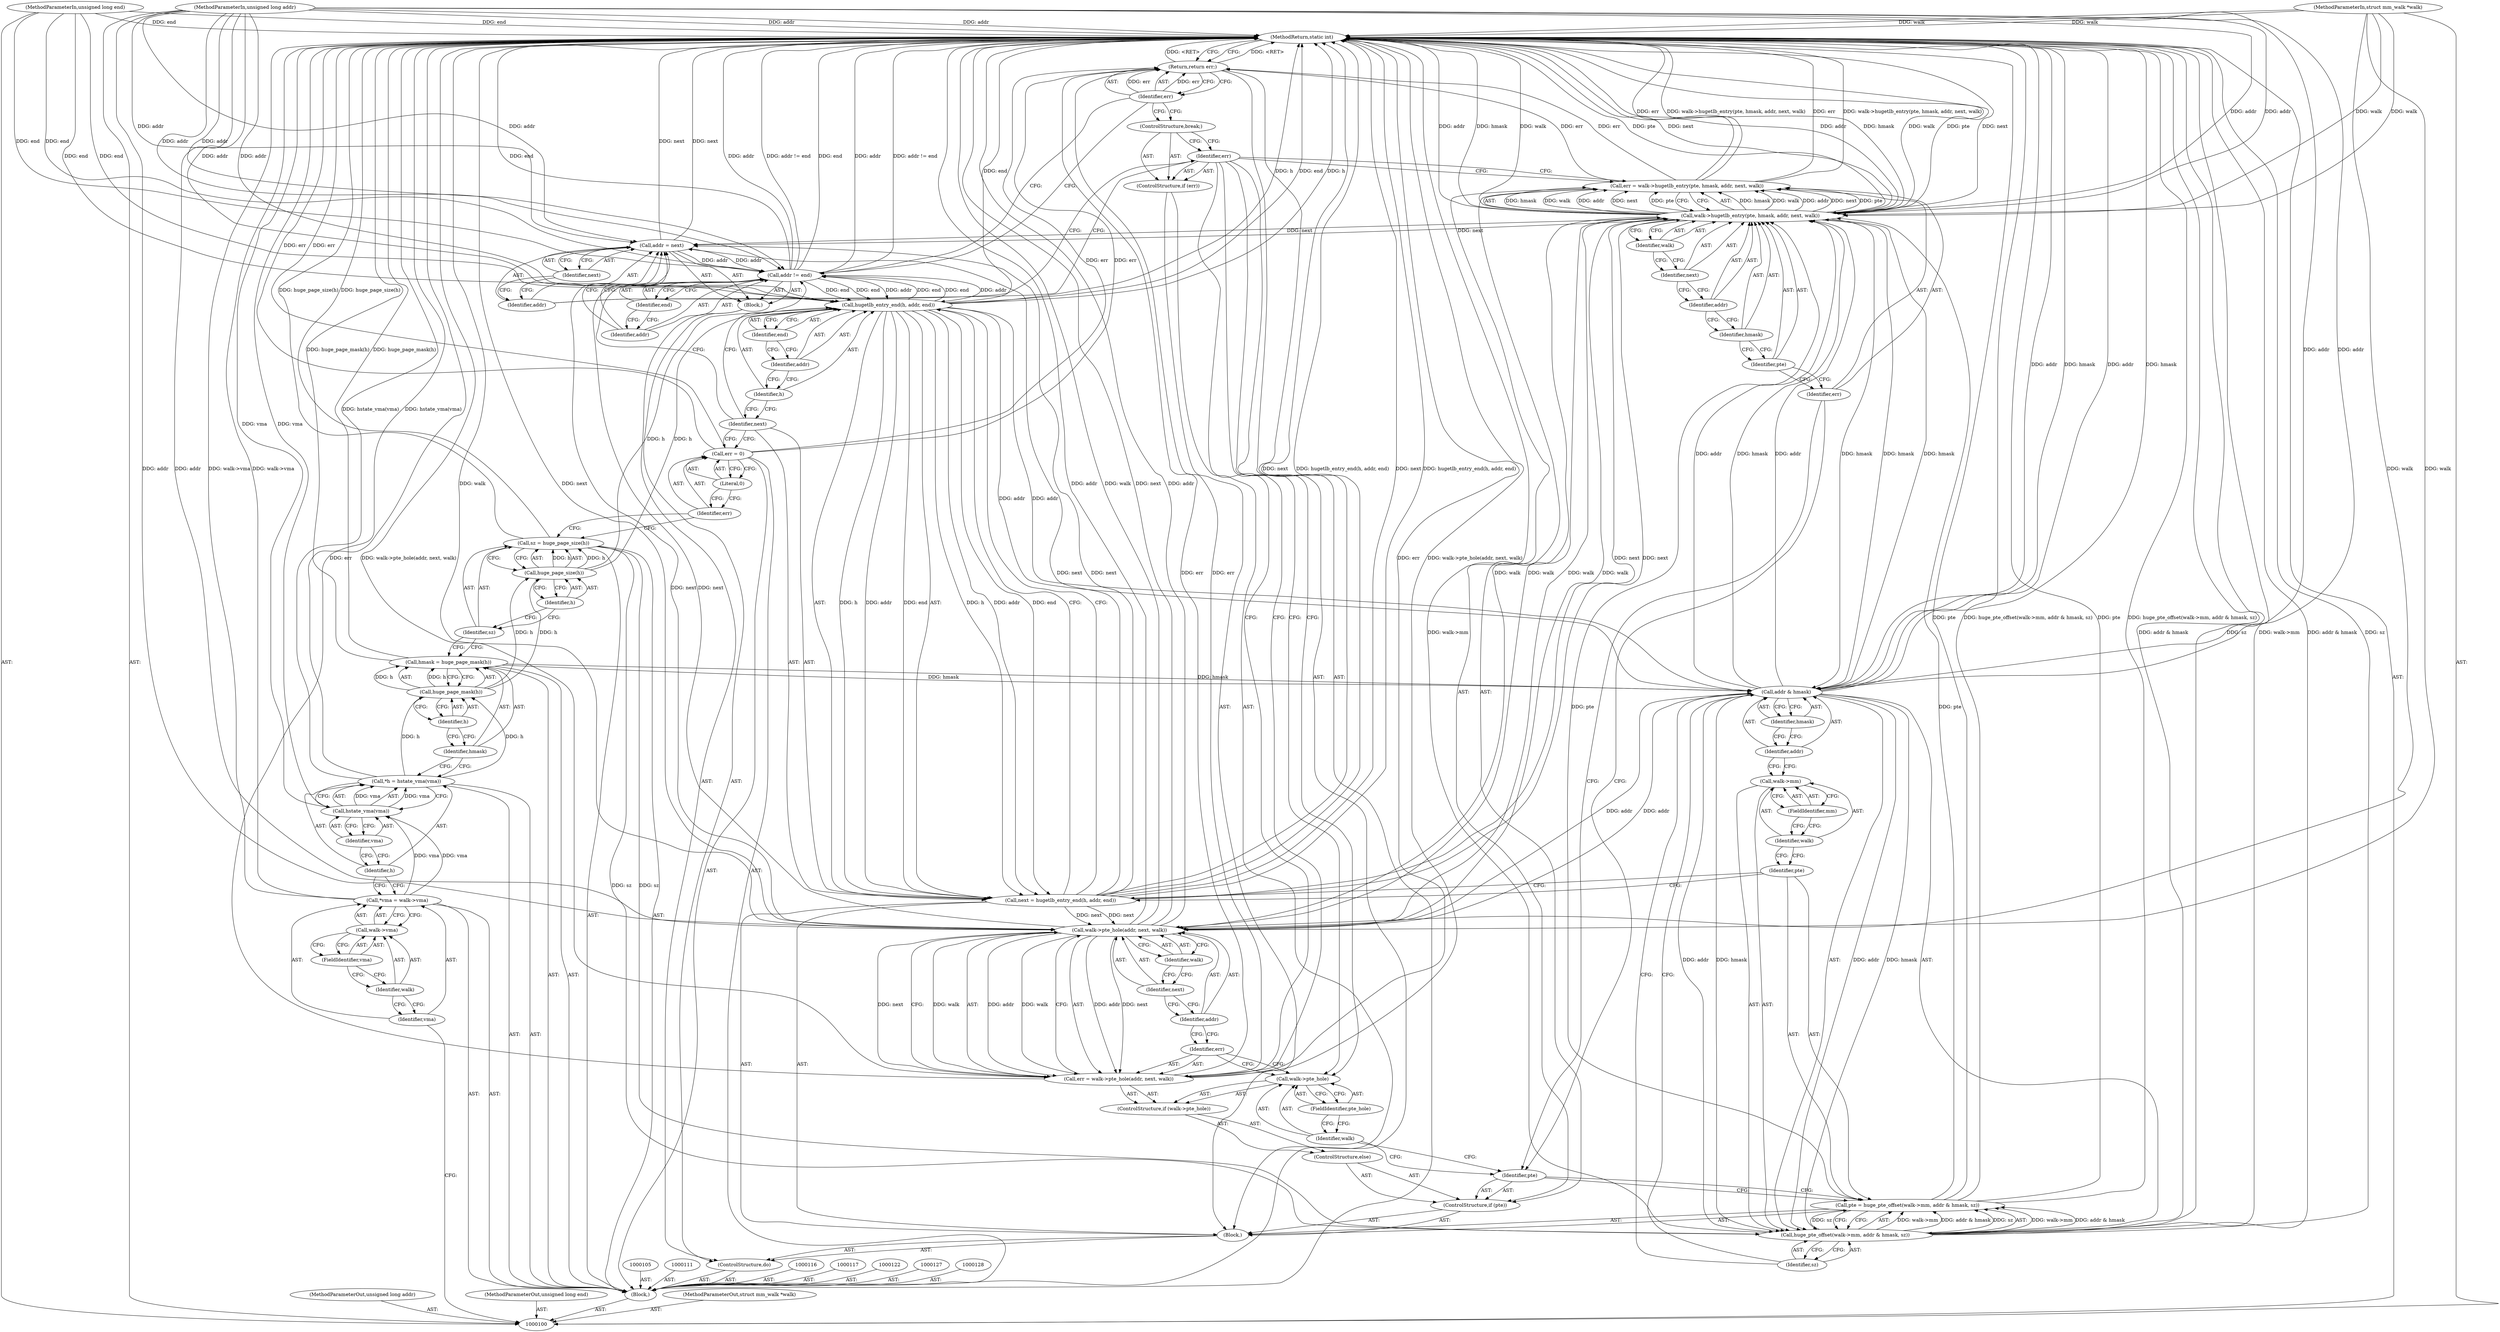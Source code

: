digraph "0_linux_373c4557d2aa362702c4c2d41288fb1e54990b7c" {
"1000183" [label="(MethodReturn,static int)"];
"1000101" [label="(MethodParameterIn,unsigned long addr)"];
"1000252" [label="(MethodParameterOut,unsigned long addr)"];
"1000102" [label="(MethodParameterIn,unsigned long end)"];
"1000253" [label="(MethodParameterOut,unsigned long end)"];
"1000131" [label="(Literal,0)"];
"1000129" [label="(Call,err = 0)"];
"1000130" [label="(Identifier,err)"];
"1000132" [label="(ControlStructure,do)"];
"1000133" [label="(Block,)"];
"1000136" [label="(Call,hugetlb_entry_end(h, addr, end))"];
"1000137" [label="(Identifier,h)"];
"1000134" [label="(Call,next = hugetlb_entry_end(h, addr, end))"];
"1000135" [label="(Identifier,next)"];
"1000138" [label="(Identifier,addr)"];
"1000139" [label="(Identifier,end)"];
"1000143" [label="(Call,walk->mm)"];
"1000144" [label="(Identifier,walk)"];
"1000140" [label="(Call,pte = huge_pte_offset(walk->mm, addr & hmask, sz))"];
"1000141" [label="(Identifier,pte)"];
"1000145" [label="(FieldIdentifier,mm)"];
"1000146" [label="(Call,addr & hmask)"];
"1000147" [label="(Identifier,addr)"];
"1000148" [label="(Identifier,hmask)"];
"1000149" [label="(Identifier,sz)"];
"1000142" [label="(Call,huge_pte_offset(walk->mm, addr & hmask, sz))"];
"1000150" [label="(ControlStructure,if (pte))"];
"1000151" [label="(Identifier,pte)"];
"1000154" [label="(Call,walk->hugetlb_entry(pte, hmask, addr, next, walk))"];
"1000155" [label="(Identifier,pte)"];
"1000156" [label="(Identifier,hmask)"];
"1000152" [label="(Call,err = walk->hugetlb_entry(pte, hmask, addr, next, walk))"];
"1000153" [label="(Identifier,err)"];
"1000157" [label="(Identifier,addr)"];
"1000158" [label="(Identifier,next)"];
"1000159" [label="(Identifier,walk)"];
"1000162" [label="(Call,walk->pte_hole)"];
"1000163" [label="(Identifier,walk)"];
"1000164" [label="(FieldIdentifier,pte_hole)"];
"1000160" [label="(ControlStructure,else)"];
"1000161" [label="(ControlStructure,if (walk->pte_hole))"];
"1000168" [label="(Identifier,addr)"];
"1000165" [label="(Call,err = walk->pte_hole(addr, next, walk))"];
"1000166" [label="(Identifier,err)"];
"1000169" [label="(Identifier,next)"];
"1000170" [label="(Identifier,walk)"];
"1000167" [label="(Call,walk->pte_hole(addr, next, walk))"];
"1000103" [label="(MethodParameterIn,struct mm_walk *walk)"];
"1000254" [label="(MethodParameterOut,struct mm_walk *walk)"];
"1000171" [label="(ControlStructure,if (err))"];
"1000172" [label="(Identifier,err)"];
"1000173" [label="(ControlStructure,break;)"];
"1000174" [label="(Block,)"];
"1000175" [label="(Call,addr = next)"];
"1000176" [label="(Identifier,addr)"];
"1000177" [label="(Identifier,next)"];
"1000178" [label="(Call,addr != end)"];
"1000179" [label="(Identifier,addr)"];
"1000180" [label="(Identifier,end)"];
"1000181" [label="(Return,return err;)"];
"1000182" [label="(Identifier,err)"];
"1000104" [label="(Block,)"];
"1000106" [label="(Call,*vma = walk->vma)"];
"1000107" [label="(Identifier,vma)"];
"1000108" [label="(Call,walk->vma)"];
"1000109" [label="(Identifier,walk)"];
"1000110" [label="(FieldIdentifier,vma)"];
"1000112" [label="(Call,*h = hstate_vma(vma))"];
"1000113" [label="(Identifier,h)"];
"1000114" [label="(Call,hstate_vma(vma))"];
"1000115" [label="(Identifier,vma)"];
"1000118" [label="(Call,hmask = huge_page_mask(h))"];
"1000119" [label="(Identifier,hmask)"];
"1000120" [label="(Call,huge_page_mask(h))"];
"1000121" [label="(Identifier,h)"];
"1000123" [label="(Call,sz = huge_page_size(h))"];
"1000124" [label="(Identifier,sz)"];
"1000125" [label="(Call,huge_page_size(h))"];
"1000126" [label="(Identifier,h)"];
"1000183" -> "1000100"  [label="AST: "];
"1000183" -> "1000181"  [label="CFG: "];
"1000181" -> "1000183"  [label="DDG: <RET>"];
"1000140" -> "1000183"  [label="DDG: huge_pte_offset(walk->mm, addr & hmask, sz)"];
"1000140" -> "1000183"  [label="DDG: pte"];
"1000123" -> "1000183"  [label="DDG: huge_page_size(h)"];
"1000106" -> "1000183"  [label="DDG: walk->vma"];
"1000167" -> "1000183"  [label="DDG: next"];
"1000167" -> "1000183"  [label="DDG: addr"];
"1000167" -> "1000183"  [label="DDG: walk"];
"1000154" -> "1000183"  [label="DDG: addr"];
"1000154" -> "1000183"  [label="DDG: hmask"];
"1000154" -> "1000183"  [label="DDG: walk"];
"1000154" -> "1000183"  [label="DDG: pte"];
"1000154" -> "1000183"  [label="DDG: next"];
"1000178" -> "1000183"  [label="DDG: addr"];
"1000178" -> "1000183"  [label="DDG: addr != end"];
"1000178" -> "1000183"  [label="DDG: end"];
"1000112" -> "1000183"  [label="DDG: hstate_vma(vma)"];
"1000152" -> "1000183"  [label="DDG: err"];
"1000152" -> "1000183"  [label="DDG: walk->hugetlb_entry(pte, hmask, addr, next, walk)"];
"1000142" -> "1000183"  [label="DDG: addr & hmask"];
"1000142" -> "1000183"  [label="DDG: sz"];
"1000142" -> "1000183"  [label="DDG: walk->mm"];
"1000146" -> "1000183"  [label="DDG: addr"];
"1000146" -> "1000183"  [label="DDG: hmask"];
"1000129" -> "1000183"  [label="DDG: err"];
"1000136" -> "1000183"  [label="DDG: end"];
"1000136" -> "1000183"  [label="DDG: h"];
"1000165" -> "1000183"  [label="DDG: err"];
"1000165" -> "1000183"  [label="DDG: walk->pte_hole(addr, next, walk)"];
"1000103" -> "1000183"  [label="DDG: walk"];
"1000114" -> "1000183"  [label="DDG: vma"];
"1000102" -> "1000183"  [label="DDG: end"];
"1000134" -> "1000183"  [label="DDG: next"];
"1000134" -> "1000183"  [label="DDG: hugetlb_entry_end(h, addr, end)"];
"1000101" -> "1000183"  [label="DDG: addr"];
"1000118" -> "1000183"  [label="DDG: huge_page_mask(h)"];
"1000175" -> "1000183"  [label="DDG: next"];
"1000101" -> "1000100"  [label="AST: "];
"1000101" -> "1000183"  [label="DDG: addr"];
"1000101" -> "1000136"  [label="DDG: addr"];
"1000101" -> "1000146"  [label="DDG: addr"];
"1000101" -> "1000154"  [label="DDG: addr"];
"1000101" -> "1000167"  [label="DDG: addr"];
"1000101" -> "1000175"  [label="DDG: addr"];
"1000101" -> "1000178"  [label="DDG: addr"];
"1000252" -> "1000100"  [label="AST: "];
"1000102" -> "1000100"  [label="AST: "];
"1000102" -> "1000183"  [label="DDG: end"];
"1000102" -> "1000136"  [label="DDG: end"];
"1000102" -> "1000178"  [label="DDG: end"];
"1000253" -> "1000100"  [label="AST: "];
"1000131" -> "1000129"  [label="AST: "];
"1000131" -> "1000130"  [label="CFG: "];
"1000129" -> "1000131"  [label="CFG: "];
"1000129" -> "1000104"  [label="AST: "];
"1000129" -> "1000131"  [label="CFG: "];
"1000130" -> "1000129"  [label="AST: "];
"1000131" -> "1000129"  [label="AST: "];
"1000135" -> "1000129"  [label="CFG: "];
"1000129" -> "1000183"  [label="DDG: err"];
"1000129" -> "1000181"  [label="DDG: err"];
"1000130" -> "1000129"  [label="AST: "];
"1000130" -> "1000123"  [label="CFG: "];
"1000131" -> "1000130"  [label="CFG: "];
"1000132" -> "1000104"  [label="AST: "];
"1000133" -> "1000132"  [label="AST: "];
"1000174" -> "1000132"  [label="AST: "];
"1000133" -> "1000132"  [label="AST: "];
"1000134" -> "1000133"  [label="AST: "];
"1000140" -> "1000133"  [label="AST: "];
"1000150" -> "1000133"  [label="AST: "];
"1000171" -> "1000133"  [label="AST: "];
"1000136" -> "1000134"  [label="AST: "];
"1000136" -> "1000139"  [label="CFG: "];
"1000137" -> "1000136"  [label="AST: "];
"1000138" -> "1000136"  [label="AST: "];
"1000139" -> "1000136"  [label="AST: "];
"1000134" -> "1000136"  [label="CFG: "];
"1000136" -> "1000183"  [label="DDG: end"];
"1000136" -> "1000183"  [label="DDG: h"];
"1000136" -> "1000134"  [label="DDG: h"];
"1000136" -> "1000134"  [label="DDG: addr"];
"1000136" -> "1000134"  [label="DDG: end"];
"1000125" -> "1000136"  [label="DDG: h"];
"1000178" -> "1000136"  [label="DDG: addr"];
"1000178" -> "1000136"  [label="DDG: end"];
"1000101" -> "1000136"  [label="DDG: addr"];
"1000102" -> "1000136"  [label="DDG: end"];
"1000136" -> "1000146"  [label="DDG: addr"];
"1000136" -> "1000178"  [label="DDG: end"];
"1000137" -> "1000136"  [label="AST: "];
"1000137" -> "1000135"  [label="CFG: "];
"1000138" -> "1000137"  [label="CFG: "];
"1000134" -> "1000133"  [label="AST: "];
"1000134" -> "1000136"  [label="CFG: "];
"1000135" -> "1000134"  [label="AST: "];
"1000136" -> "1000134"  [label="AST: "];
"1000141" -> "1000134"  [label="CFG: "];
"1000134" -> "1000183"  [label="DDG: next"];
"1000134" -> "1000183"  [label="DDG: hugetlb_entry_end(h, addr, end)"];
"1000136" -> "1000134"  [label="DDG: h"];
"1000136" -> "1000134"  [label="DDG: addr"];
"1000136" -> "1000134"  [label="DDG: end"];
"1000134" -> "1000154"  [label="DDG: next"];
"1000134" -> "1000167"  [label="DDG: next"];
"1000134" -> "1000175"  [label="DDG: next"];
"1000135" -> "1000134"  [label="AST: "];
"1000135" -> "1000178"  [label="CFG: "];
"1000135" -> "1000129"  [label="CFG: "];
"1000137" -> "1000135"  [label="CFG: "];
"1000138" -> "1000136"  [label="AST: "];
"1000138" -> "1000137"  [label="CFG: "];
"1000139" -> "1000138"  [label="CFG: "];
"1000139" -> "1000136"  [label="AST: "];
"1000139" -> "1000138"  [label="CFG: "];
"1000136" -> "1000139"  [label="CFG: "];
"1000143" -> "1000142"  [label="AST: "];
"1000143" -> "1000145"  [label="CFG: "];
"1000144" -> "1000143"  [label="AST: "];
"1000145" -> "1000143"  [label="AST: "];
"1000147" -> "1000143"  [label="CFG: "];
"1000144" -> "1000143"  [label="AST: "];
"1000144" -> "1000141"  [label="CFG: "];
"1000145" -> "1000144"  [label="CFG: "];
"1000140" -> "1000133"  [label="AST: "];
"1000140" -> "1000142"  [label="CFG: "];
"1000141" -> "1000140"  [label="AST: "];
"1000142" -> "1000140"  [label="AST: "];
"1000151" -> "1000140"  [label="CFG: "];
"1000140" -> "1000183"  [label="DDG: huge_pte_offset(walk->mm, addr & hmask, sz)"];
"1000140" -> "1000183"  [label="DDG: pte"];
"1000142" -> "1000140"  [label="DDG: walk->mm"];
"1000142" -> "1000140"  [label="DDG: addr & hmask"];
"1000142" -> "1000140"  [label="DDG: sz"];
"1000140" -> "1000154"  [label="DDG: pte"];
"1000141" -> "1000140"  [label="AST: "];
"1000141" -> "1000134"  [label="CFG: "];
"1000144" -> "1000141"  [label="CFG: "];
"1000145" -> "1000143"  [label="AST: "];
"1000145" -> "1000144"  [label="CFG: "];
"1000143" -> "1000145"  [label="CFG: "];
"1000146" -> "1000142"  [label="AST: "];
"1000146" -> "1000148"  [label="CFG: "];
"1000147" -> "1000146"  [label="AST: "];
"1000148" -> "1000146"  [label="AST: "];
"1000149" -> "1000146"  [label="CFG: "];
"1000146" -> "1000183"  [label="DDG: addr"];
"1000146" -> "1000183"  [label="DDG: hmask"];
"1000146" -> "1000142"  [label="DDG: addr"];
"1000146" -> "1000142"  [label="DDG: hmask"];
"1000136" -> "1000146"  [label="DDG: addr"];
"1000101" -> "1000146"  [label="DDG: addr"];
"1000154" -> "1000146"  [label="DDG: hmask"];
"1000118" -> "1000146"  [label="DDG: hmask"];
"1000146" -> "1000154"  [label="DDG: hmask"];
"1000146" -> "1000154"  [label="DDG: addr"];
"1000146" -> "1000167"  [label="DDG: addr"];
"1000147" -> "1000146"  [label="AST: "];
"1000147" -> "1000143"  [label="CFG: "];
"1000148" -> "1000147"  [label="CFG: "];
"1000148" -> "1000146"  [label="AST: "];
"1000148" -> "1000147"  [label="CFG: "];
"1000146" -> "1000148"  [label="CFG: "];
"1000149" -> "1000142"  [label="AST: "];
"1000149" -> "1000146"  [label="CFG: "];
"1000142" -> "1000149"  [label="CFG: "];
"1000142" -> "1000140"  [label="AST: "];
"1000142" -> "1000149"  [label="CFG: "];
"1000143" -> "1000142"  [label="AST: "];
"1000146" -> "1000142"  [label="AST: "];
"1000149" -> "1000142"  [label="AST: "];
"1000140" -> "1000142"  [label="CFG: "];
"1000142" -> "1000183"  [label="DDG: addr & hmask"];
"1000142" -> "1000183"  [label="DDG: sz"];
"1000142" -> "1000183"  [label="DDG: walk->mm"];
"1000142" -> "1000140"  [label="DDG: walk->mm"];
"1000142" -> "1000140"  [label="DDG: addr & hmask"];
"1000142" -> "1000140"  [label="DDG: sz"];
"1000146" -> "1000142"  [label="DDG: addr"];
"1000146" -> "1000142"  [label="DDG: hmask"];
"1000123" -> "1000142"  [label="DDG: sz"];
"1000150" -> "1000133"  [label="AST: "];
"1000151" -> "1000150"  [label="AST: "];
"1000152" -> "1000150"  [label="AST: "];
"1000160" -> "1000150"  [label="AST: "];
"1000151" -> "1000150"  [label="AST: "];
"1000151" -> "1000140"  [label="CFG: "];
"1000153" -> "1000151"  [label="CFG: "];
"1000163" -> "1000151"  [label="CFG: "];
"1000154" -> "1000152"  [label="AST: "];
"1000154" -> "1000159"  [label="CFG: "];
"1000155" -> "1000154"  [label="AST: "];
"1000156" -> "1000154"  [label="AST: "];
"1000157" -> "1000154"  [label="AST: "];
"1000158" -> "1000154"  [label="AST: "];
"1000159" -> "1000154"  [label="AST: "];
"1000152" -> "1000154"  [label="CFG: "];
"1000154" -> "1000183"  [label="DDG: addr"];
"1000154" -> "1000183"  [label="DDG: hmask"];
"1000154" -> "1000183"  [label="DDG: walk"];
"1000154" -> "1000183"  [label="DDG: pte"];
"1000154" -> "1000183"  [label="DDG: next"];
"1000154" -> "1000146"  [label="DDG: hmask"];
"1000154" -> "1000152"  [label="DDG: hmask"];
"1000154" -> "1000152"  [label="DDG: walk"];
"1000154" -> "1000152"  [label="DDG: addr"];
"1000154" -> "1000152"  [label="DDG: next"];
"1000154" -> "1000152"  [label="DDG: pte"];
"1000140" -> "1000154"  [label="DDG: pte"];
"1000146" -> "1000154"  [label="DDG: hmask"];
"1000146" -> "1000154"  [label="DDG: addr"];
"1000101" -> "1000154"  [label="DDG: addr"];
"1000134" -> "1000154"  [label="DDG: next"];
"1000167" -> "1000154"  [label="DDG: walk"];
"1000103" -> "1000154"  [label="DDG: walk"];
"1000154" -> "1000167"  [label="DDG: walk"];
"1000154" -> "1000175"  [label="DDG: next"];
"1000155" -> "1000154"  [label="AST: "];
"1000155" -> "1000153"  [label="CFG: "];
"1000156" -> "1000155"  [label="CFG: "];
"1000156" -> "1000154"  [label="AST: "];
"1000156" -> "1000155"  [label="CFG: "];
"1000157" -> "1000156"  [label="CFG: "];
"1000152" -> "1000150"  [label="AST: "];
"1000152" -> "1000154"  [label="CFG: "];
"1000153" -> "1000152"  [label="AST: "];
"1000154" -> "1000152"  [label="AST: "];
"1000172" -> "1000152"  [label="CFG: "];
"1000152" -> "1000183"  [label="DDG: err"];
"1000152" -> "1000183"  [label="DDG: walk->hugetlb_entry(pte, hmask, addr, next, walk)"];
"1000154" -> "1000152"  [label="DDG: hmask"];
"1000154" -> "1000152"  [label="DDG: walk"];
"1000154" -> "1000152"  [label="DDG: addr"];
"1000154" -> "1000152"  [label="DDG: next"];
"1000154" -> "1000152"  [label="DDG: pte"];
"1000152" -> "1000181"  [label="DDG: err"];
"1000153" -> "1000152"  [label="AST: "];
"1000153" -> "1000151"  [label="CFG: "];
"1000155" -> "1000153"  [label="CFG: "];
"1000157" -> "1000154"  [label="AST: "];
"1000157" -> "1000156"  [label="CFG: "];
"1000158" -> "1000157"  [label="CFG: "];
"1000158" -> "1000154"  [label="AST: "];
"1000158" -> "1000157"  [label="CFG: "];
"1000159" -> "1000158"  [label="CFG: "];
"1000159" -> "1000154"  [label="AST: "];
"1000159" -> "1000158"  [label="CFG: "];
"1000154" -> "1000159"  [label="CFG: "];
"1000162" -> "1000161"  [label="AST: "];
"1000162" -> "1000164"  [label="CFG: "];
"1000163" -> "1000162"  [label="AST: "];
"1000164" -> "1000162"  [label="AST: "];
"1000166" -> "1000162"  [label="CFG: "];
"1000172" -> "1000162"  [label="CFG: "];
"1000163" -> "1000162"  [label="AST: "];
"1000163" -> "1000151"  [label="CFG: "];
"1000164" -> "1000163"  [label="CFG: "];
"1000164" -> "1000162"  [label="AST: "];
"1000164" -> "1000163"  [label="CFG: "];
"1000162" -> "1000164"  [label="CFG: "];
"1000160" -> "1000150"  [label="AST: "];
"1000161" -> "1000160"  [label="AST: "];
"1000161" -> "1000160"  [label="AST: "];
"1000162" -> "1000161"  [label="AST: "];
"1000165" -> "1000161"  [label="AST: "];
"1000168" -> "1000167"  [label="AST: "];
"1000168" -> "1000166"  [label="CFG: "];
"1000169" -> "1000168"  [label="CFG: "];
"1000165" -> "1000161"  [label="AST: "];
"1000165" -> "1000167"  [label="CFG: "];
"1000166" -> "1000165"  [label="AST: "];
"1000167" -> "1000165"  [label="AST: "];
"1000172" -> "1000165"  [label="CFG: "];
"1000165" -> "1000183"  [label="DDG: err"];
"1000165" -> "1000183"  [label="DDG: walk->pte_hole(addr, next, walk)"];
"1000167" -> "1000165"  [label="DDG: addr"];
"1000167" -> "1000165"  [label="DDG: next"];
"1000167" -> "1000165"  [label="DDG: walk"];
"1000165" -> "1000181"  [label="DDG: err"];
"1000166" -> "1000165"  [label="AST: "];
"1000166" -> "1000162"  [label="CFG: "];
"1000168" -> "1000166"  [label="CFG: "];
"1000169" -> "1000167"  [label="AST: "];
"1000169" -> "1000168"  [label="CFG: "];
"1000170" -> "1000169"  [label="CFG: "];
"1000170" -> "1000167"  [label="AST: "];
"1000170" -> "1000169"  [label="CFG: "];
"1000167" -> "1000170"  [label="CFG: "];
"1000167" -> "1000165"  [label="AST: "];
"1000167" -> "1000170"  [label="CFG: "];
"1000168" -> "1000167"  [label="AST: "];
"1000169" -> "1000167"  [label="AST: "];
"1000170" -> "1000167"  [label="AST: "];
"1000165" -> "1000167"  [label="CFG: "];
"1000167" -> "1000183"  [label="DDG: next"];
"1000167" -> "1000183"  [label="DDG: addr"];
"1000167" -> "1000183"  [label="DDG: walk"];
"1000167" -> "1000154"  [label="DDG: walk"];
"1000167" -> "1000165"  [label="DDG: addr"];
"1000167" -> "1000165"  [label="DDG: next"];
"1000167" -> "1000165"  [label="DDG: walk"];
"1000146" -> "1000167"  [label="DDG: addr"];
"1000101" -> "1000167"  [label="DDG: addr"];
"1000134" -> "1000167"  [label="DDG: next"];
"1000154" -> "1000167"  [label="DDG: walk"];
"1000103" -> "1000167"  [label="DDG: walk"];
"1000167" -> "1000175"  [label="DDG: next"];
"1000103" -> "1000100"  [label="AST: "];
"1000103" -> "1000183"  [label="DDG: walk"];
"1000103" -> "1000154"  [label="DDG: walk"];
"1000103" -> "1000167"  [label="DDG: walk"];
"1000254" -> "1000100"  [label="AST: "];
"1000171" -> "1000133"  [label="AST: "];
"1000172" -> "1000171"  [label="AST: "];
"1000173" -> "1000171"  [label="AST: "];
"1000172" -> "1000171"  [label="AST: "];
"1000172" -> "1000152"  [label="CFG: "];
"1000172" -> "1000165"  [label="CFG: "];
"1000172" -> "1000162"  [label="CFG: "];
"1000176" -> "1000172"  [label="CFG: "];
"1000173" -> "1000172"  [label="CFG: "];
"1000173" -> "1000171"  [label="AST: "];
"1000173" -> "1000172"  [label="CFG: "];
"1000182" -> "1000173"  [label="CFG: "];
"1000174" -> "1000132"  [label="AST: "];
"1000175" -> "1000174"  [label="AST: "];
"1000178" -> "1000174"  [label="AST: "];
"1000175" -> "1000174"  [label="AST: "];
"1000175" -> "1000177"  [label="CFG: "];
"1000176" -> "1000175"  [label="AST: "];
"1000177" -> "1000175"  [label="AST: "];
"1000179" -> "1000175"  [label="CFG: "];
"1000175" -> "1000183"  [label="DDG: next"];
"1000167" -> "1000175"  [label="DDG: next"];
"1000154" -> "1000175"  [label="DDG: next"];
"1000134" -> "1000175"  [label="DDG: next"];
"1000101" -> "1000175"  [label="DDG: addr"];
"1000175" -> "1000178"  [label="DDG: addr"];
"1000176" -> "1000175"  [label="AST: "];
"1000176" -> "1000172"  [label="CFG: "];
"1000177" -> "1000176"  [label="CFG: "];
"1000177" -> "1000175"  [label="AST: "];
"1000177" -> "1000176"  [label="CFG: "];
"1000175" -> "1000177"  [label="CFG: "];
"1000178" -> "1000174"  [label="AST: "];
"1000178" -> "1000180"  [label="CFG: "];
"1000179" -> "1000178"  [label="AST: "];
"1000180" -> "1000178"  [label="AST: "];
"1000135" -> "1000178"  [label="CFG: "];
"1000182" -> "1000178"  [label="CFG: "];
"1000178" -> "1000183"  [label="DDG: addr"];
"1000178" -> "1000183"  [label="DDG: addr != end"];
"1000178" -> "1000183"  [label="DDG: end"];
"1000178" -> "1000136"  [label="DDG: addr"];
"1000178" -> "1000136"  [label="DDG: end"];
"1000175" -> "1000178"  [label="DDG: addr"];
"1000101" -> "1000178"  [label="DDG: addr"];
"1000136" -> "1000178"  [label="DDG: end"];
"1000102" -> "1000178"  [label="DDG: end"];
"1000179" -> "1000178"  [label="AST: "];
"1000179" -> "1000175"  [label="CFG: "];
"1000180" -> "1000179"  [label="CFG: "];
"1000180" -> "1000178"  [label="AST: "];
"1000180" -> "1000179"  [label="CFG: "];
"1000178" -> "1000180"  [label="CFG: "];
"1000181" -> "1000104"  [label="AST: "];
"1000181" -> "1000182"  [label="CFG: "];
"1000182" -> "1000181"  [label="AST: "];
"1000183" -> "1000181"  [label="CFG: "];
"1000181" -> "1000183"  [label="DDG: <RET>"];
"1000182" -> "1000181"  [label="DDG: err"];
"1000129" -> "1000181"  [label="DDG: err"];
"1000165" -> "1000181"  [label="DDG: err"];
"1000152" -> "1000181"  [label="DDG: err"];
"1000182" -> "1000181"  [label="AST: "];
"1000182" -> "1000178"  [label="CFG: "];
"1000182" -> "1000173"  [label="CFG: "];
"1000181" -> "1000182"  [label="CFG: "];
"1000182" -> "1000181"  [label="DDG: err"];
"1000104" -> "1000100"  [label="AST: "];
"1000105" -> "1000104"  [label="AST: "];
"1000106" -> "1000104"  [label="AST: "];
"1000111" -> "1000104"  [label="AST: "];
"1000112" -> "1000104"  [label="AST: "];
"1000116" -> "1000104"  [label="AST: "];
"1000117" -> "1000104"  [label="AST: "];
"1000118" -> "1000104"  [label="AST: "];
"1000122" -> "1000104"  [label="AST: "];
"1000123" -> "1000104"  [label="AST: "];
"1000127" -> "1000104"  [label="AST: "];
"1000128" -> "1000104"  [label="AST: "];
"1000129" -> "1000104"  [label="AST: "];
"1000132" -> "1000104"  [label="AST: "];
"1000181" -> "1000104"  [label="AST: "];
"1000106" -> "1000104"  [label="AST: "];
"1000106" -> "1000108"  [label="CFG: "];
"1000107" -> "1000106"  [label="AST: "];
"1000108" -> "1000106"  [label="AST: "];
"1000113" -> "1000106"  [label="CFG: "];
"1000106" -> "1000183"  [label="DDG: walk->vma"];
"1000106" -> "1000114"  [label="DDG: vma"];
"1000107" -> "1000106"  [label="AST: "];
"1000107" -> "1000100"  [label="CFG: "];
"1000109" -> "1000107"  [label="CFG: "];
"1000108" -> "1000106"  [label="AST: "];
"1000108" -> "1000110"  [label="CFG: "];
"1000109" -> "1000108"  [label="AST: "];
"1000110" -> "1000108"  [label="AST: "];
"1000106" -> "1000108"  [label="CFG: "];
"1000109" -> "1000108"  [label="AST: "];
"1000109" -> "1000107"  [label="CFG: "];
"1000110" -> "1000109"  [label="CFG: "];
"1000110" -> "1000108"  [label="AST: "];
"1000110" -> "1000109"  [label="CFG: "];
"1000108" -> "1000110"  [label="CFG: "];
"1000112" -> "1000104"  [label="AST: "];
"1000112" -> "1000114"  [label="CFG: "];
"1000113" -> "1000112"  [label="AST: "];
"1000114" -> "1000112"  [label="AST: "];
"1000119" -> "1000112"  [label="CFG: "];
"1000112" -> "1000183"  [label="DDG: hstate_vma(vma)"];
"1000114" -> "1000112"  [label="DDG: vma"];
"1000112" -> "1000120"  [label="DDG: h"];
"1000113" -> "1000112"  [label="AST: "];
"1000113" -> "1000106"  [label="CFG: "];
"1000115" -> "1000113"  [label="CFG: "];
"1000114" -> "1000112"  [label="AST: "];
"1000114" -> "1000115"  [label="CFG: "];
"1000115" -> "1000114"  [label="AST: "];
"1000112" -> "1000114"  [label="CFG: "];
"1000114" -> "1000183"  [label="DDG: vma"];
"1000114" -> "1000112"  [label="DDG: vma"];
"1000106" -> "1000114"  [label="DDG: vma"];
"1000115" -> "1000114"  [label="AST: "];
"1000115" -> "1000113"  [label="CFG: "];
"1000114" -> "1000115"  [label="CFG: "];
"1000118" -> "1000104"  [label="AST: "];
"1000118" -> "1000120"  [label="CFG: "];
"1000119" -> "1000118"  [label="AST: "];
"1000120" -> "1000118"  [label="AST: "];
"1000124" -> "1000118"  [label="CFG: "];
"1000118" -> "1000183"  [label="DDG: huge_page_mask(h)"];
"1000120" -> "1000118"  [label="DDG: h"];
"1000118" -> "1000146"  [label="DDG: hmask"];
"1000119" -> "1000118"  [label="AST: "];
"1000119" -> "1000112"  [label="CFG: "];
"1000121" -> "1000119"  [label="CFG: "];
"1000120" -> "1000118"  [label="AST: "];
"1000120" -> "1000121"  [label="CFG: "];
"1000121" -> "1000120"  [label="AST: "];
"1000118" -> "1000120"  [label="CFG: "];
"1000120" -> "1000118"  [label="DDG: h"];
"1000112" -> "1000120"  [label="DDG: h"];
"1000120" -> "1000125"  [label="DDG: h"];
"1000121" -> "1000120"  [label="AST: "];
"1000121" -> "1000119"  [label="CFG: "];
"1000120" -> "1000121"  [label="CFG: "];
"1000123" -> "1000104"  [label="AST: "];
"1000123" -> "1000125"  [label="CFG: "];
"1000124" -> "1000123"  [label="AST: "];
"1000125" -> "1000123"  [label="AST: "];
"1000130" -> "1000123"  [label="CFG: "];
"1000123" -> "1000183"  [label="DDG: huge_page_size(h)"];
"1000125" -> "1000123"  [label="DDG: h"];
"1000123" -> "1000142"  [label="DDG: sz"];
"1000124" -> "1000123"  [label="AST: "];
"1000124" -> "1000118"  [label="CFG: "];
"1000126" -> "1000124"  [label="CFG: "];
"1000125" -> "1000123"  [label="AST: "];
"1000125" -> "1000126"  [label="CFG: "];
"1000126" -> "1000125"  [label="AST: "];
"1000123" -> "1000125"  [label="CFG: "];
"1000125" -> "1000123"  [label="DDG: h"];
"1000120" -> "1000125"  [label="DDG: h"];
"1000125" -> "1000136"  [label="DDG: h"];
"1000126" -> "1000125"  [label="AST: "];
"1000126" -> "1000124"  [label="CFG: "];
"1000125" -> "1000126"  [label="CFG: "];
}
